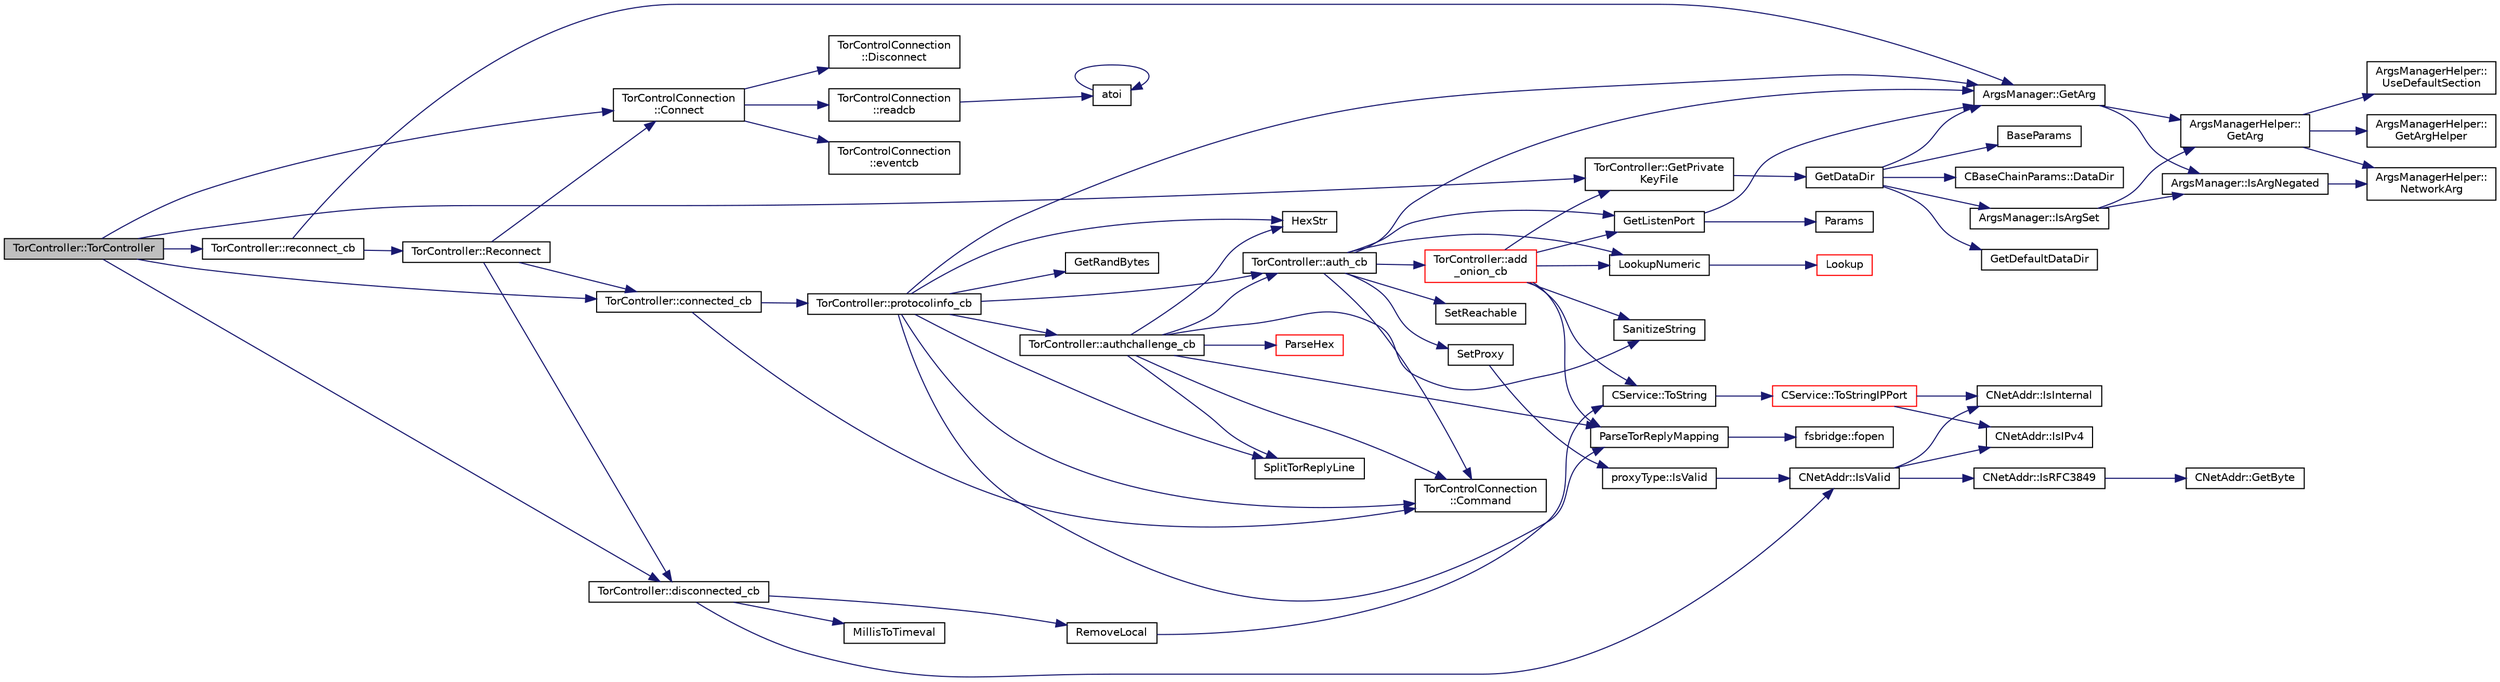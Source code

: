 digraph "TorController::TorController"
{
  edge [fontname="Helvetica",fontsize="10",labelfontname="Helvetica",labelfontsize="10"];
  node [fontname="Helvetica",fontsize="10",shape=record];
  rankdir="LR";
  Node1 [label="TorController::TorController",height=0.2,width=0.4,color="black", fillcolor="grey75", style="filled", fontcolor="black"];
  Node1 -> Node2 [color="midnightblue",fontsize="10",style="solid",fontname="Helvetica"];
  Node2 [label="TorController::reconnect_cb",height=0.2,width=0.4,color="black", fillcolor="white", style="filled",URL="$class_tor_controller.html#a2fa9614b4fa0e24c57f443b3c56f835c",tooltip="Callback for reconnect timer. "];
  Node2 -> Node3 [color="midnightblue",fontsize="10",style="solid",fontname="Helvetica"];
  Node3 [label="TorController::Reconnect",height=0.2,width=0.4,color="black", fillcolor="white", style="filled",URL="$class_tor_controller.html#ae5d4304836fce79574ec540c5ada8269",tooltip="Reconnect, after getting disconnected. "];
  Node3 -> Node4 [color="midnightblue",fontsize="10",style="solid",fontname="Helvetica"];
  Node4 [label="TorControlConnection\l::Connect",height=0.2,width=0.4,color="black", fillcolor="white", style="filled",URL="$class_tor_control_connection.html#a36b6359caf9a304efe310b9b7141a939",tooltip="Connect to a Tor control port. "];
  Node4 -> Node5 [color="midnightblue",fontsize="10",style="solid",fontname="Helvetica"];
  Node5 [label="TorControlConnection\l::Disconnect",height=0.2,width=0.4,color="black", fillcolor="white", style="filled",URL="$class_tor_control_connection.html#ab956fc8db185b0559a2c17acab81b8e9",tooltip="Disconnect from Tor control port. "];
  Node4 -> Node6 [color="midnightblue",fontsize="10",style="solid",fontname="Helvetica"];
  Node6 [label="TorControlConnection\l::readcb",height=0.2,width=0.4,color="black", fillcolor="white", style="filled",URL="$class_tor_control_connection.html#a7d7e2393f19cb41c32223def3df769ea",tooltip="Libevent handlers: internal. "];
  Node6 -> Node7 [color="midnightblue",fontsize="10",style="solid",fontname="Helvetica"];
  Node7 [label="atoi",height=0.2,width=0.4,color="black", fillcolor="white", style="filled",URL="$strencodings_8cpp.html#aa5ce96ec36f4413f820cec9c1831c070"];
  Node7 -> Node7 [color="midnightblue",fontsize="10",style="solid",fontname="Helvetica"];
  Node4 -> Node8 [color="midnightblue",fontsize="10",style="solid",fontname="Helvetica"];
  Node8 [label="TorControlConnection\l::eventcb",height=0.2,width=0.4,color="black", fillcolor="white", style="filled",URL="$class_tor_control_connection.html#a8b22b26822247f8be7d739e14a045e98"];
  Node3 -> Node9 [color="midnightblue",fontsize="10",style="solid",fontname="Helvetica"];
  Node9 [label="TorController::connected_cb",height=0.2,width=0.4,color="black", fillcolor="white", style="filled",URL="$class_tor_controller.html#a59d56a1525a08235b07dd9eadbae0d1f",tooltip="Callback after successful connection. "];
  Node9 -> Node10 [color="midnightblue",fontsize="10",style="solid",fontname="Helvetica"];
  Node10 [label="TorControlConnection\l::Command",height=0.2,width=0.4,color="black", fillcolor="white", style="filled",URL="$class_tor_control_connection.html#a5d0292a1389bb0f78d15fe6c06a2baeb",tooltip="Send a command, register a handler for the reply. "];
  Node9 -> Node11 [color="midnightblue",fontsize="10",style="solid",fontname="Helvetica"];
  Node11 [label="TorController::protocolinfo_cb",height=0.2,width=0.4,color="black", fillcolor="white", style="filled",URL="$class_tor_controller.html#aee36fcd1cd60d7f4eb007d909894b1c3",tooltip="Callback for PROTOCOLINFO result. "];
  Node11 -> Node12 [color="midnightblue",fontsize="10",style="solid",fontname="Helvetica"];
  Node12 [label="SplitTorReplyLine",height=0.2,width=0.4,color="black", fillcolor="white", style="filled",URL="$torcontrol_8cpp.html#a3bcc380129e28cdd0d99f253477873b1"];
  Node11 -> Node13 [color="midnightblue",fontsize="10",style="solid",fontname="Helvetica"];
  Node13 [label="ParseTorReplyMapping",height=0.2,width=0.4,color="black", fillcolor="white", style="filled",URL="$torcontrol_8cpp.html#aef4e3c2281283409db7b0c878a6c2043",tooltip="Parse reply arguments in the form &#39;METHODS=COOKIE,SAFECOOKIE COOKIEFILE=\".../control_auth_cookie\"&#39;. "];
  Node13 -> Node14 [color="midnightblue",fontsize="10",style="solid",fontname="Helvetica"];
  Node14 [label="fsbridge::fopen",height=0.2,width=0.4,color="black", fillcolor="white", style="filled",URL="$namespacefsbridge.html#a19c84cec4ae9accfbc88a83e48f7ee92"];
  Node11 -> Node15 [color="midnightblue",fontsize="10",style="solid",fontname="Helvetica"];
  Node15 [label="ArgsManager::GetArg",height=0.2,width=0.4,color="black", fillcolor="white", style="filled",URL="$class_args_manager.html#a565c101a8d753ca2d71c7069a9d411c1",tooltip="Return string argument or default value. "];
  Node15 -> Node16 [color="midnightblue",fontsize="10",style="solid",fontname="Helvetica"];
  Node16 [label="ArgsManager::IsArgNegated",height=0.2,width=0.4,color="black", fillcolor="white", style="filled",URL="$class_args_manager.html#a279ccbf7bbe9de5dceb8c6bfd1736583",tooltip="Return true if the argument was originally passed as a negated option, i.e. "];
  Node16 -> Node17 [color="midnightblue",fontsize="10",style="solid",fontname="Helvetica"];
  Node17 [label="ArgsManagerHelper::\lNetworkArg",height=0.2,width=0.4,color="black", fillcolor="white", style="filled",URL="$class_args_manager_helper.html#a863ddbcfbd113cf88cf622a0a4e32c1d",tooltip="Convert regular argument into the network-specific setting. "];
  Node15 -> Node18 [color="midnightblue",fontsize="10",style="solid",fontname="Helvetica"];
  Node18 [label="ArgsManagerHelper::\lGetArg",height=0.2,width=0.4,color="black", fillcolor="white", style="filled",URL="$class_args_manager_helper.html#aa4f8f77dc468b29cffe50513c78a87cd"];
  Node18 -> Node19 [color="midnightblue",fontsize="10",style="solid",fontname="Helvetica"];
  Node19 [label="ArgsManagerHelper::\lGetArgHelper",height=0.2,width=0.4,color="black", fillcolor="white", style="filled",URL="$class_args_manager_helper.html#a1804a95992b4e10d04f0b92c53032b29",tooltip="Return true/false if an argument is set in a map, and also return the first (or last) of the possibly..."];
  Node18 -> Node17 [color="midnightblue",fontsize="10",style="solid",fontname="Helvetica"];
  Node18 -> Node20 [color="midnightblue",fontsize="10",style="solid",fontname="Helvetica"];
  Node20 [label="ArgsManagerHelper::\lUseDefaultSection",height=0.2,width=0.4,color="black", fillcolor="white", style="filled",URL="$class_args_manager_helper.html#a43f3488403e4f0433ade323e48008359",tooltip="Determine whether to use config settings in the default section, See also comments around ArgsManager..."];
  Node11 -> Node10 [color="midnightblue",fontsize="10",style="solid",fontname="Helvetica"];
  Node11 -> Node21 [color="midnightblue",fontsize="10",style="solid",fontname="Helvetica"];
  Node21 [label="TorController::auth_cb",height=0.2,width=0.4,color="black", fillcolor="white", style="filled",URL="$class_tor_controller.html#ae36bc33cb3088384517c68f71e9944ce",tooltip="Callback for AUTHENTICATE result. "];
  Node21 -> Node15 [color="midnightblue",fontsize="10",style="solid",fontname="Helvetica"];
  Node21 -> Node22 [color="midnightblue",fontsize="10",style="solid",fontname="Helvetica"];
  Node22 [label="LookupNumeric",height=0.2,width=0.4,color="black", fillcolor="white", style="filled",URL="$netbase_8cpp.html#a82f06e9cca43021fa1c4f234a7fe5e2a"];
  Node22 -> Node23 [color="midnightblue",fontsize="10",style="solid",fontname="Helvetica"];
  Node23 [label="Lookup",height=0.2,width=0.4,color="red", fillcolor="white", style="filled",URL="$netbase_8cpp.html#a56a2f4bcb9fb77b5efe358f804f642cc"];
  Node21 -> Node24 [color="midnightblue",fontsize="10",style="solid",fontname="Helvetica"];
  Node24 [label="SetProxy",height=0.2,width=0.4,color="black", fillcolor="white", style="filled",URL="$netbase_8cpp.html#afb67b4c7e1edb97af6f3edf4014491e9"];
  Node24 -> Node25 [color="midnightblue",fontsize="10",style="solid",fontname="Helvetica"];
  Node25 [label="proxyType::IsValid",height=0.2,width=0.4,color="black", fillcolor="white", style="filled",URL="$classproxy_type.html#a2d9ece3a71e623ae96475995beb53b2e"];
  Node25 -> Node26 [color="midnightblue",fontsize="10",style="solid",fontname="Helvetica"];
  Node26 [label="CNetAddr::IsValid",height=0.2,width=0.4,color="black", fillcolor="white", style="filled",URL="$class_c_net_addr.html#a52a1b506f07e5450057e12a8b5a7fbcd"];
  Node26 -> Node27 [color="midnightblue",fontsize="10",style="solid",fontname="Helvetica"];
  Node27 [label="CNetAddr::IsRFC3849",height=0.2,width=0.4,color="black", fillcolor="white", style="filled",URL="$class_c_net_addr.html#a639dff0ffea6ad930353784686def39b"];
  Node27 -> Node28 [color="midnightblue",fontsize="10",style="solid",fontname="Helvetica"];
  Node28 [label="CNetAddr::GetByte",height=0.2,width=0.4,color="black", fillcolor="white", style="filled",URL="$class_c_net_addr.html#a0793d30a6baae6e3d4e06084ec33eddd"];
  Node26 -> Node29 [color="midnightblue",fontsize="10",style="solid",fontname="Helvetica"];
  Node29 [label="CNetAddr::IsInternal",height=0.2,width=0.4,color="black", fillcolor="white", style="filled",URL="$class_c_net_addr.html#ab6a1988f734e2f0c4a67ebaefe8b01c8"];
  Node26 -> Node30 [color="midnightblue",fontsize="10",style="solid",fontname="Helvetica"];
  Node30 [label="CNetAddr::IsIPv4",height=0.2,width=0.4,color="black", fillcolor="white", style="filled",URL="$class_c_net_addr.html#a16ff4478f02f06f5a9a038a24d5da2f9"];
  Node21 -> Node31 [color="midnightblue",fontsize="10",style="solid",fontname="Helvetica"];
  Node31 [label="SetReachable",height=0.2,width=0.4,color="black", fillcolor="white", style="filled",URL="$net_8cpp.html#a88fcbb2797e33ab46f48251e4433746a",tooltip="Mark a network as reachable or unreachable (no automatic connects to it) "];
  Node21 -> Node10 [color="midnightblue",fontsize="10",style="solid",fontname="Helvetica"];
  Node21 -> Node32 [color="midnightblue",fontsize="10",style="solid",fontname="Helvetica"];
  Node32 [label="GetListenPort",height=0.2,width=0.4,color="black", fillcolor="white", style="filled",URL="$net_8cpp.html#af6d341a24d761a509fca026458cf2f72"];
  Node32 -> Node15 [color="midnightblue",fontsize="10",style="solid",fontname="Helvetica"];
  Node32 -> Node33 [color="midnightblue",fontsize="10",style="solid",fontname="Helvetica"];
  Node33 [label="Params",height=0.2,width=0.4,color="black", fillcolor="white", style="filled",URL="$chainparams_8cpp.html#ace5c5b706d71a324a417dd2db394fd4a",tooltip="Return the currently selected parameters. "];
  Node21 -> Node34 [color="midnightblue",fontsize="10",style="solid",fontname="Helvetica"];
  Node34 [label="TorController::add\l_onion_cb",height=0.2,width=0.4,color="red", fillcolor="white", style="filled",URL="$class_tor_controller.html#a78b762c14a006b2f509261a95963ff67",tooltip="Callback for ADD_ONION result. "];
  Node34 -> Node13 [color="midnightblue",fontsize="10",style="solid",fontname="Helvetica"];
  Node34 -> Node35 [color="midnightblue",fontsize="10",style="solid",fontname="Helvetica"];
  Node35 [label="SanitizeString",height=0.2,width=0.4,color="black", fillcolor="white", style="filled",URL="$strencodings_8cpp.html#aa179dc54b52ee4d555344dd5472ccb6b",tooltip="Remove unsafe chars. "];
  Node34 -> Node22 [color="midnightblue",fontsize="10",style="solid",fontname="Helvetica"];
  Node34 -> Node32 [color="midnightblue",fontsize="10",style="solid",fontname="Helvetica"];
  Node34 -> Node36 [color="midnightblue",fontsize="10",style="solid",fontname="Helvetica"];
  Node36 [label="CService::ToString",height=0.2,width=0.4,color="black", fillcolor="white", style="filled",URL="$class_c_service.html#a336f9848fe9364e260c76499be0351a5"];
  Node36 -> Node37 [color="midnightblue",fontsize="10",style="solid",fontname="Helvetica"];
  Node37 [label="CService::ToStringIPPort",height=0.2,width=0.4,color="red", fillcolor="white", style="filled",URL="$class_c_service.html#a39b82301356b0dfc2a92befc727b77be"];
  Node37 -> Node30 [color="midnightblue",fontsize="10",style="solid",fontname="Helvetica"];
  Node37 -> Node29 [color="midnightblue",fontsize="10",style="solid",fontname="Helvetica"];
  Node34 -> Node38 [color="midnightblue",fontsize="10",style="solid",fontname="Helvetica"];
  Node38 [label="TorController::GetPrivate\lKeyFile",height=0.2,width=0.4,color="black", fillcolor="white", style="filled",URL="$class_tor_controller.html#a55913c25c46f3d6cd49acb173664c350",tooltip="Get name fo file to store private key in. "];
  Node38 -> Node39 [color="midnightblue",fontsize="10",style="solid",fontname="Helvetica"];
  Node39 [label="GetDataDir",height=0.2,width=0.4,color="black", fillcolor="white", style="filled",URL="$system_8cpp.html#a7ebe0bd091f7334aaead43904601e008"];
  Node39 -> Node40 [color="midnightblue",fontsize="10",style="solid",fontname="Helvetica"];
  Node40 [label="ArgsManager::IsArgSet",height=0.2,width=0.4,color="black", fillcolor="white", style="filled",URL="$class_args_manager.html#ad515c5fe6f15638602fd06e800381526",tooltip="Return true if the given argument has been manually set. "];
  Node40 -> Node16 [color="midnightblue",fontsize="10",style="solid",fontname="Helvetica"];
  Node40 -> Node18 [color="midnightblue",fontsize="10",style="solid",fontname="Helvetica"];
  Node39 -> Node15 [color="midnightblue",fontsize="10",style="solid",fontname="Helvetica"];
  Node39 -> Node41 [color="midnightblue",fontsize="10",style="solid",fontname="Helvetica"];
  Node41 [label="GetDefaultDataDir",height=0.2,width=0.4,color="black", fillcolor="white", style="filled",URL="$system_8cpp.html#a15cb85964fe08c264605537f44570d3c"];
  Node39 -> Node42 [color="midnightblue",fontsize="10",style="solid",fontname="Helvetica"];
  Node42 [label="BaseParams",height=0.2,width=0.4,color="black", fillcolor="white", style="filled",URL="$chainparamsbase_8cpp.html#a06ef5bfd0efb53d13bbf4276726e84ab",tooltip="Return the currently selected parameters. "];
  Node39 -> Node43 [color="midnightblue",fontsize="10",style="solid",fontname="Helvetica"];
  Node43 [label="CBaseChainParams::DataDir",height=0.2,width=0.4,color="black", fillcolor="white", style="filled",URL="$class_c_base_chain_params.html#af56a637b20c9f496108bffc3166ea53a"];
  Node11 -> Node44 [color="midnightblue",fontsize="10",style="solid",fontname="Helvetica"];
  Node44 [label="GetRandBytes",height=0.2,width=0.4,color="black", fillcolor="white", style="filled",URL="$random_8cpp.html#a6ee67373bce34cf387d83c86b438ff84",tooltip="Overall design of the RNG and entropy sources. "];
  Node11 -> Node45 [color="midnightblue",fontsize="10",style="solid",fontname="Helvetica"];
  Node45 [label="HexStr",height=0.2,width=0.4,color="black", fillcolor="white", style="filled",URL="$strencodings_8h.html#af003e10d5d34c3271ca57ec79059a5ae"];
  Node11 -> Node46 [color="midnightblue",fontsize="10",style="solid",fontname="Helvetica"];
  Node46 [label="TorController::authchallenge_cb",height=0.2,width=0.4,color="black", fillcolor="white", style="filled",URL="$class_tor_controller.html#a86f1396b9f242183ffe777e0951eb997",tooltip="Callback for AUTHCHALLENGE result. "];
  Node46 -> Node12 [color="midnightblue",fontsize="10",style="solid",fontname="Helvetica"];
  Node46 -> Node13 [color="midnightblue",fontsize="10",style="solid",fontname="Helvetica"];
  Node46 -> Node35 [color="midnightblue",fontsize="10",style="solid",fontname="Helvetica"];
  Node46 -> Node47 [color="midnightblue",fontsize="10",style="solid",fontname="Helvetica"];
  Node47 [label="ParseHex",height=0.2,width=0.4,color="red", fillcolor="white", style="filled",URL="$strencodings_8cpp.html#a5a787187ddd5c52baae692350ec5a2cb"];
  Node46 -> Node45 [color="midnightblue",fontsize="10",style="solid",fontname="Helvetica"];
  Node46 -> Node10 [color="midnightblue",fontsize="10",style="solid",fontname="Helvetica"];
  Node46 -> Node21 [color="midnightblue",fontsize="10",style="solid",fontname="Helvetica"];
  Node3 -> Node48 [color="midnightblue",fontsize="10",style="solid",fontname="Helvetica"];
  Node48 [label="TorController::disconnected_cb",height=0.2,width=0.4,color="black", fillcolor="white", style="filled",URL="$class_tor_controller.html#a81392f33f0c7e069762668ec3a757075",tooltip="Callback after connection lost or failed connection attempt. "];
  Node48 -> Node26 [color="midnightblue",fontsize="10",style="solid",fontname="Helvetica"];
  Node48 -> Node49 [color="midnightblue",fontsize="10",style="solid",fontname="Helvetica"];
  Node49 [label="RemoveLocal",height=0.2,width=0.4,color="black", fillcolor="white", style="filled",URL="$net_8cpp.html#a298d283732067adcbd421b66327413f8"];
  Node49 -> Node36 [color="midnightblue",fontsize="10",style="solid",fontname="Helvetica"];
  Node48 -> Node50 [color="midnightblue",fontsize="10",style="solid",fontname="Helvetica"];
  Node50 [label="MillisToTimeval",height=0.2,width=0.4,color="black", fillcolor="white", style="filled",URL="$netbase_8cpp.html#a0813a315d41aebd2edea6c4298b90a37",tooltip="Convert milliseconds to a struct timeval for e.g. "];
  Node2 -> Node15 [color="midnightblue",fontsize="10",style="solid",fontname="Helvetica"];
  Node1 -> Node4 [color="midnightblue",fontsize="10",style="solid",fontname="Helvetica"];
  Node1 -> Node9 [color="midnightblue",fontsize="10",style="solid",fontname="Helvetica"];
  Node1 -> Node48 [color="midnightblue",fontsize="10",style="solid",fontname="Helvetica"];
  Node1 -> Node38 [color="midnightblue",fontsize="10",style="solid",fontname="Helvetica"];
}
